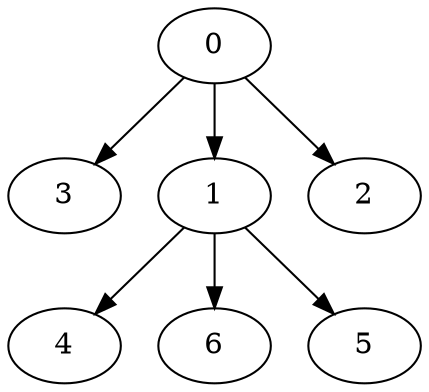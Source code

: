 digraph "Nodes_7_OutTree-output" {
	 3	 [Weight=6.0,Start=11.0,Processor=0];
	 0	 [Weight=5.0,Start=0.0,Processor=0];
	 4	 [Weight=4.0,Start=24.0,Processor=0];
	 1	 [Weight=6.0,Start=5.0,Processor=0];
	 6	 [Weight=7.0,Start=17.0,Processor=0];
	 2	 [Weight=5.0,Start=16.0,Processor=1];
	 5	 [Weight=7.0,Start=21.0,Processor=1];
	 0 -> 1	[Weight=15.0];
	 0 -> 2	[Weight=11.0];
	 0 -> 3	[Weight=11.0];
	 1 -> 4	[Weight=19.0];
	 1 -> 5	[Weight=4.0];
	 1 -> 6	[Weight=21.0];
}
